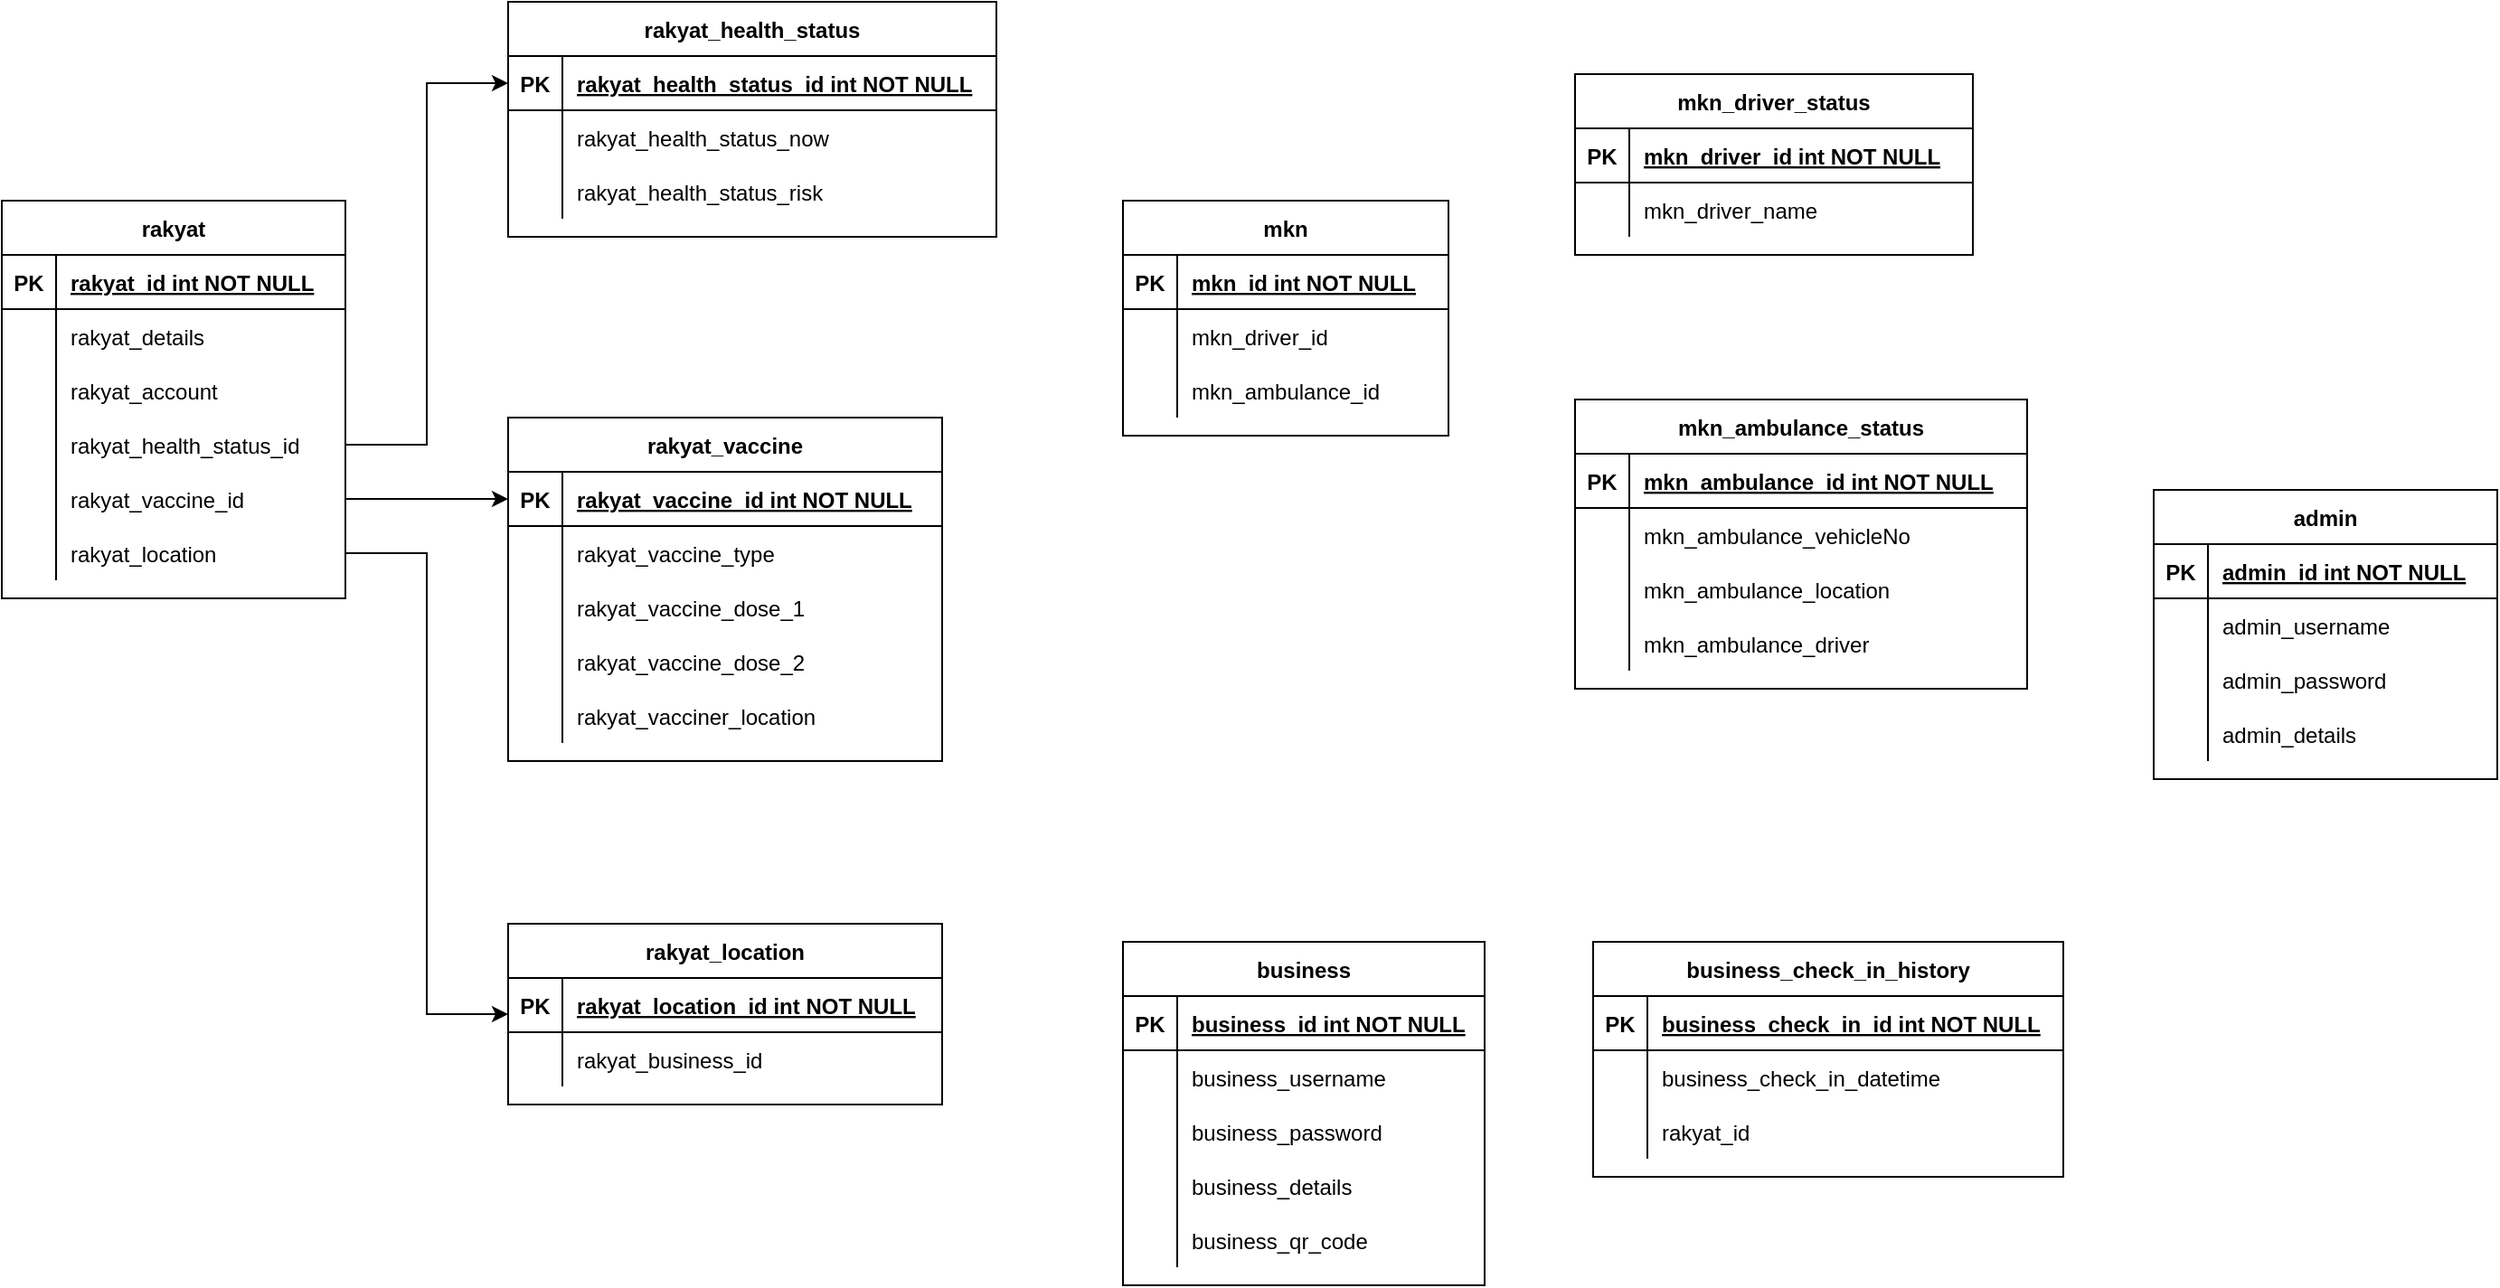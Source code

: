 <mxfile version="15.5.1" type="github">
  <diagram id="R2lEEEUBdFMjLlhIrx00" name="Page-1">
    <mxGraphModel dx="2669" dy="955" grid="1" gridSize="10" guides="1" tooltips="1" connect="1" arrows="1" fold="1" page="1" pageScale="1" pageWidth="850" pageHeight="1100" math="0" shadow="0" extFonts="Permanent Marker^https://fonts.googleapis.com/css?family=Permanent+Marker">
      <root>
        <mxCell id="0" />
        <mxCell id="1" parent="0" />
        <mxCell id="w-vlznWKHtH4z7hNFM8H-113" value="rakyat" style="shape=table;startSize=30;container=1;collapsible=1;childLayout=tableLayout;fixedRows=1;rowLines=0;fontStyle=1;align=center;resizeLast=1;" vertex="1" parent="1">
          <mxGeometry x="-840" y="400" width="190" height="220" as="geometry" />
        </mxCell>
        <mxCell id="w-vlznWKHtH4z7hNFM8H-114" value="" style="shape=partialRectangle;collapsible=0;dropTarget=0;pointerEvents=0;fillColor=none;points=[[0,0.5],[1,0.5]];portConstraint=eastwest;top=0;left=0;right=0;bottom=1;" vertex="1" parent="w-vlznWKHtH4z7hNFM8H-113">
          <mxGeometry y="30" width="190" height="30" as="geometry" />
        </mxCell>
        <mxCell id="w-vlznWKHtH4z7hNFM8H-115" value="PK" style="shape=partialRectangle;overflow=hidden;connectable=0;fillColor=none;top=0;left=0;bottom=0;right=0;fontStyle=1;" vertex="1" parent="w-vlznWKHtH4z7hNFM8H-114">
          <mxGeometry width="30" height="30" as="geometry">
            <mxRectangle width="30" height="30" as="alternateBounds" />
          </mxGeometry>
        </mxCell>
        <mxCell id="w-vlznWKHtH4z7hNFM8H-116" value="rakyat_id int NOT NULL " style="shape=partialRectangle;overflow=hidden;connectable=0;fillColor=none;top=0;left=0;bottom=0;right=0;align=left;spacingLeft=6;fontStyle=5;" vertex="1" parent="w-vlznWKHtH4z7hNFM8H-114">
          <mxGeometry x="30" width="160" height="30" as="geometry">
            <mxRectangle width="160" height="30" as="alternateBounds" />
          </mxGeometry>
        </mxCell>
        <mxCell id="w-vlznWKHtH4z7hNFM8H-117" value="" style="shape=partialRectangle;collapsible=0;dropTarget=0;pointerEvents=0;fillColor=none;points=[[0,0.5],[1,0.5]];portConstraint=eastwest;top=0;left=0;right=0;bottom=0;" vertex="1" parent="w-vlznWKHtH4z7hNFM8H-113">
          <mxGeometry y="60" width="190" height="30" as="geometry" />
        </mxCell>
        <mxCell id="w-vlznWKHtH4z7hNFM8H-118" value="" style="shape=partialRectangle;overflow=hidden;connectable=0;fillColor=none;top=0;left=0;bottom=0;right=0;" vertex="1" parent="w-vlznWKHtH4z7hNFM8H-117">
          <mxGeometry width="30" height="30" as="geometry">
            <mxRectangle width="30" height="30" as="alternateBounds" />
          </mxGeometry>
        </mxCell>
        <mxCell id="w-vlznWKHtH4z7hNFM8H-119" value="rakyat_details" style="shape=partialRectangle;overflow=hidden;connectable=0;fillColor=none;top=0;left=0;bottom=0;right=0;align=left;spacingLeft=6;" vertex="1" parent="w-vlznWKHtH4z7hNFM8H-117">
          <mxGeometry x="30" width="160" height="30" as="geometry">
            <mxRectangle width="160" height="30" as="alternateBounds" />
          </mxGeometry>
        </mxCell>
        <mxCell id="w-vlznWKHtH4z7hNFM8H-120" value="" style="shape=partialRectangle;collapsible=0;dropTarget=0;pointerEvents=0;fillColor=none;points=[[0,0.5],[1,0.5]];portConstraint=eastwest;top=0;left=0;right=0;bottom=0;" vertex="1" parent="w-vlznWKHtH4z7hNFM8H-113">
          <mxGeometry y="90" width="190" height="30" as="geometry" />
        </mxCell>
        <mxCell id="w-vlznWKHtH4z7hNFM8H-121" value="" style="shape=partialRectangle;overflow=hidden;connectable=0;fillColor=none;top=0;left=0;bottom=0;right=0;" vertex="1" parent="w-vlznWKHtH4z7hNFM8H-120">
          <mxGeometry width="30" height="30" as="geometry">
            <mxRectangle width="30" height="30" as="alternateBounds" />
          </mxGeometry>
        </mxCell>
        <mxCell id="w-vlznWKHtH4z7hNFM8H-122" value="rakyat_account" style="shape=partialRectangle;overflow=hidden;connectable=0;fillColor=none;top=0;left=0;bottom=0;right=0;align=left;spacingLeft=6;" vertex="1" parent="w-vlznWKHtH4z7hNFM8H-120">
          <mxGeometry x="30" width="160" height="30" as="geometry">
            <mxRectangle width="160" height="30" as="alternateBounds" />
          </mxGeometry>
        </mxCell>
        <mxCell id="w-vlznWKHtH4z7hNFM8H-123" value="" style="shape=partialRectangle;collapsible=0;dropTarget=0;pointerEvents=0;fillColor=none;points=[[0,0.5],[1,0.5]];portConstraint=eastwest;top=0;left=0;right=0;bottom=0;" vertex="1" parent="w-vlznWKHtH4z7hNFM8H-113">
          <mxGeometry y="120" width="190" height="30" as="geometry" />
        </mxCell>
        <mxCell id="w-vlznWKHtH4z7hNFM8H-124" value="" style="shape=partialRectangle;overflow=hidden;connectable=0;fillColor=none;top=0;left=0;bottom=0;right=0;" vertex="1" parent="w-vlznWKHtH4z7hNFM8H-123">
          <mxGeometry width="30" height="30" as="geometry">
            <mxRectangle width="30" height="30" as="alternateBounds" />
          </mxGeometry>
        </mxCell>
        <mxCell id="w-vlznWKHtH4z7hNFM8H-125" value="rakyat_health_status_id" style="shape=partialRectangle;overflow=hidden;connectable=0;fillColor=none;top=0;left=0;bottom=0;right=0;align=left;spacingLeft=6;" vertex="1" parent="w-vlznWKHtH4z7hNFM8H-123">
          <mxGeometry x="30" width="160" height="30" as="geometry">
            <mxRectangle width="160" height="30" as="alternateBounds" />
          </mxGeometry>
        </mxCell>
        <mxCell id="w-vlznWKHtH4z7hNFM8H-126" value="" style="shape=partialRectangle;collapsible=0;dropTarget=0;pointerEvents=0;fillColor=none;points=[[0,0.5],[1,0.5]];portConstraint=eastwest;top=0;left=0;right=0;bottom=0;" vertex="1" parent="w-vlznWKHtH4z7hNFM8H-113">
          <mxGeometry y="150" width="190" height="30" as="geometry" />
        </mxCell>
        <mxCell id="w-vlznWKHtH4z7hNFM8H-127" value="" style="shape=partialRectangle;overflow=hidden;connectable=0;fillColor=none;top=0;left=0;bottom=0;right=0;" vertex="1" parent="w-vlznWKHtH4z7hNFM8H-126">
          <mxGeometry width="30" height="30" as="geometry">
            <mxRectangle width="30" height="30" as="alternateBounds" />
          </mxGeometry>
        </mxCell>
        <mxCell id="w-vlznWKHtH4z7hNFM8H-128" value="rakyat_vaccine_id" style="shape=partialRectangle;overflow=hidden;connectable=0;fillColor=none;top=0;left=0;bottom=0;right=0;align=left;spacingLeft=6;" vertex="1" parent="w-vlznWKHtH4z7hNFM8H-126">
          <mxGeometry x="30" width="160" height="30" as="geometry">
            <mxRectangle width="160" height="30" as="alternateBounds" />
          </mxGeometry>
        </mxCell>
        <mxCell id="w-vlznWKHtH4z7hNFM8H-129" value="" style="shape=partialRectangle;collapsible=0;dropTarget=0;pointerEvents=0;fillColor=none;points=[[0,0.5],[1,0.5]];portConstraint=eastwest;top=0;left=0;right=0;bottom=0;" vertex="1" parent="w-vlznWKHtH4z7hNFM8H-113">
          <mxGeometry y="180" width="190" height="30" as="geometry" />
        </mxCell>
        <mxCell id="w-vlznWKHtH4z7hNFM8H-130" value="" style="shape=partialRectangle;overflow=hidden;connectable=0;fillColor=none;top=0;left=0;bottom=0;right=0;" vertex="1" parent="w-vlznWKHtH4z7hNFM8H-129">
          <mxGeometry width="30" height="30" as="geometry">
            <mxRectangle width="30" height="30" as="alternateBounds" />
          </mxGeometry>
        </mxCell>
        <mxCell id="w-vlznWKHtH4z7hNFM8H-131" value="rakyat_location" style="shape=partialRectangle;overflow=hidden;connectable=0;fillColor=none;top=0;left=0;bottom=0;right=0;align=left;spacingLeft=6;" vertex="1" parent="w-vlznWKHtH4z7hNFM8H-129">
          <mxGeometry x="30" width="160" height="30" as="geometry">
            <mxRectangle width="160" height="30" as="alternateBounds" />
          </mxGeometry>
        </mxCell>
        <mxCell id="w-vlznWKHtH4z7hNFM8H-132" value="rakyat_location" style="shape=table;startSize=30;container=1;collapsible=1;childLayout=tableLayout;fixedRows=1;rowLines=0;fontStyle=1;align=center;resizeLast=1;" vertex="1" parent="1">
          <mxGeometry x="-560" y="800" width="240" height="100" as="geometry" />
        </mxCell>
        <mxCell id="w-vlznWKHtH4z7hNFM8H-133" value="" style="shape=partialRectangle;collapsible=0;dropTarget=0;pointerEvents=0;fillColor=none;points=[[0,0.5],[1,0.5]];portConstraint=eastwest;top=0;left=0;right=0;bottom=1;" vertex="1" parent="w-vlznWKHtH4z7hNFM8H-132">
          <mxGeometry y="30" width="240" height="30" as="geometry" />
        </mxCell>
        <mxCell id="w-vlznWKHtH4z7hNFM8H-134" value="PK" style="shape=partialRectangle;overflow=hidden;connectable=0;fillColor=none;top=0;left=0;bottom=0;right=0;fontStyle=1;" vertex="1" parent="w-vlznWKHtH4z7hNFM8H-133">
          <mxGeometry width="30" height="30" as="geometry">
            <mxRectangle width="30" height="30" as="alternateBounds" />
          </mxGeometry>
        </mxCell>
        <mxCell id="w-vlznWKHtH4z7hNFM8H-135" value="rakyat_location_id int NOT NULL " style="shape=partialRectangle;overflow=hidden;connectable=0;fillColor=none;top=0;left=0;bottom=0;right=0;align=left;spacingLeft=6;fontStyle=5;" vertex="1" parent="w-vlznWKHtH4z7hNFM8H-133">
          <mxGeometry x="30" width="210" height="30" as="geometry">
            <mxRectangle width="210" height="30" as="alternateBounds" />
          </mxGeometry>
        </mxCell>
        <mxCell id="w-vlznWKHtH4z7hNFM8H-136" value="" style="shape=partialRectangle;collapsible=0;dropTarget=0;pointerEvents=0;fillColor=none;points=[[0,0.5],[1,0.5]];portConstraint=eastwest;top=0;left=0;right=0;bottom=0;" vertex="1" parent="w-vlznWKHtH4z7hNFM8H-132">
          <mxGeometry y="60" width="240" height="30" as="geometry" />
        </mxCell>
        <mxCell id="w-vlznWKHtH4z7hNFM8H-137" value="" style="shape=partialRectangle;overflow=hidden;connectable=0;fillColor=none;top=0;left=0;bottom=0;right=0;" vertex="1" parent="w-vlznWKHtH4z7hNFM8H-136">
          <mxGeometry width="30" height="30" as="geometry">
            <mxRectangle width="30" height="30" as="alternateBounds" />
          </mxGeometry>
        </mxCell>
        <mxCell id="w-vlznWKHtH4z7hNFM8H-138" value="rakyat_business_id" style="shape=partialRectangle;overflow=hidden;connectable=0;fillColor=none;top=0;left=0;bottom=0;right=0;align=left;spacingLeft=6;" vertex="1" parent="w-vlznWKHtH4z7hNFM8H-136">
          <mxGeometry x="30" width="210" height="30" as="geometry">
            <mxRectangle width="210" height="30" as="alternateBounds" />
          </mxGeometry>
        </mxCell>
        <mxCell id="w-vlznWKHtH4z7hNFM8H-139" value="rakyat_vaccine" style="shape=table;startSize=30;container=1;collapsible=1;childLayout=tableLayout;fixedRows=1;rowLines=0;fontStyle=1;align=center;resizeLast=1;" vertex="1" parent="1">
          <mxGeometry x="-560" y="520" width="240" height="190" as="geometry" />
        </mxCell>
        <mxCell id="w-vlznWKHtH4z7hNFM8H-140" value="" style="shape=partialRectangle;collapsible=0;dropTarget=0;pointerEvents=0;fillColor=none;points=[[0,0.5],[1,0.5]];portConstraint=eastwest;top=0;left=0;right=0;bottom=1;" vertex="1" parent="w-vlznWKHtH4z7hNFM8H-139">
          <mxGeometry y="30" width="240" height="30" as="geometry" />
        </mxCell>
        <mxCell id="w-vlznWKHtH4z7hNFM8H-141" value="PK" style="shape=partialRectangle;overflow=hidden;connectable=0;fillColor=none;top=0;left=0;bottom=0;right=0;fontStyle=1;" vertex="1" parent="w-vlznWKHtH4z7hNFM8H-140">
          <mxGeometry width="30" height="30" as="geometry">
            <mxRectangle width="30" height="30" as="alternateBounds" />
          </mxGeometry>
        </mxCell>
        <mxCell id="w-vlznWKHtH4z7hNFM8H-142" value="rakyat_vaccine_id int NOT NULL " style="shape=partialRectangle;overflow=hidden;connectable=0;fillColor=none;top=0;left=0;bottom=0;right=0;align=left;spacingLeft=6;fontStyle=5;" vertex="1" parent="w-vlznWKHtH4z7hNFM8H-140">
          <mxGeometry x="30" width="210" height="30" as="geometry">
            <mxRectangle width="210" height="30" as="alternateBounds" />
          </mxGeometry>
        </mxCell>
        <mxCell id="w-vlznWKHtH4z7hNFM8H-143" value="" style="shape=partialRectangle;collapsible=0;dropTarget=0;pointerEvents=0;fillColor=none;points=[[0,0.5],[1,0.5]];portConstraint=eastwest;top=0;left=0;right=0;bottom=0;" vertex="1" parent="w-vlznWKHtH4z7hNFM8H-139">
          <mxGeometry y="60" width="240" height="30" as="geometry" />
        </mxCell>
        <mxCell id="w-vlznWKHtH4z7hNFM8H-144" value="" style="shape=partialRectangle;overflow=hidden;connectable=0;fillColor=none;top=0;left=0;bottom=0;right=0;" vertex="1" parent="w-vlznWKHtH4z7hNFM8H-143">
          <mxGeometry width="30" height="30" as="geometry">
            <mxRectangle width="30" height="30" as="alternateBounds" />
          </mxGeometry>
        </mxCell>
        <mxCell id="w-vlznWKHtH4z7hNFM8H-145" value="rakyat_vaccine_type" style="shape=partialRectangle;overflow=hidden;connectable=0;fillColor=none;top=0;left=0;bottom=0;right=0;align=left;spacingLeft=6;" vertex="1" parent="w-vlznWKHtH4z7hNFM8H-143">
          <mxGeometry x="30" width="210" height="30" as="geometry">
            <mxRectangle width="210" height="30" as="alternateBounds" />
          </mxGeometry>
        </mxCell>
        <mxCell id="w-vlznWKHtH4z7hNFM8H-146" value="" style="shape=partialRectangle;collapsible=0;dropTarget=0;pointerEvents=0;fillColor=none;points=[[0,0.5],[1,0.5]];portConstraint=eastwest;top=0;left=0;right=0;bottom=0;" vertex="1" parent="w-vlznWKHtH4z7hNFM8H-139">
          <mxGeometry y="90" width="240" height="30" as="geometry" />
        </mxCell>
        <mxCell id="w-vlznWKHtH4z7hNFM8H-147" value="" style="shape=partialRectangle;overflow=hidden;connectable=0;fillColor=none;top=0;left=0;bottom=0;right=0;" vertex="1" parent="w-vlznWKHtH4z7hNFM8H-146">
          <mxGeometry width="30" height="30" as="geometry">
            <mxRectangle width="30" height="30" as="alternateBounds" />
          </mxGeometry>
        </mxCell>
        <mxCell id="w-vlznWKHtH4z7hNFM8H-148" value="rakyat_vaccine_dose_1" style="shape=partialRectangle;overflow=hidden;connectable=0;fillColor=none;top=0;left=0;bottom=0;right=0;align=left;spacingLeft=6;" vertex="1" parent="w-vlznWKHtH4z7hNFM8H-146">
          <mxGeometry x="30" width="210" height="30" as="geometry">
            <mxRectangle width="210" height="30" as="alternateBounds" />
          </mxGeometry>
        </mxCell>
        <mxCell id="w-vlznWKHtH4z7hNFM8H-149" value="" style="shape=partialRectangle;collapsible=0;dropTarget=0;pointerEvents=0;fillColor=none;points=[[0,0.5],[1,0.5]];portConstraint=eastwest;top=0;left=0;right=0;bottom=0;" vertex="1" parent="w-vlznWKHtH4z7hNFM8H-139">
          <mxGeometry y="120" width="240" height="30" as="geometry" />
        </mxCell>
        <mxCell id="w-vlznWKHtH4z7hNFM8H-150" value="" style="shape=partialRectangle;overflow=hidden;connectable=0;fillColor=none;top=0;left=0;bottom=0;right=0;" vertex="1" parent="w-vlznWKHtH4z7hNFM8H-149">
          <mxGeometry width="30" height="30" as="geometry">
            <mxRectangle width="30" height="30" as="alternateBounds" />
          </mxGeometry>
        </mxCell>
        <mxCell id="w-vlznWKHtH4z7hNFM8H-151" value="rakyat_vaccine_dose_2" style="shape=partialRectangle;overflow=hidden;connectable=0;fillColor=none;top=0;left=0;bottom=0;right=0;align=left;spacingLeft=6;" vertex="1" parent="w-vlznWKHtH4z7hNFM8H-149">
          <mxGeometry x="30" width="210" height="30" as="geometry">
            <mxRectangle width="210" height="30" as="alternateBounds" />
          </mxGeometry>
        </mxCell>
        <mxCell id="w-vlznWKHtH4z7hNFM8H-152" value="" style="shape=partialRectangle;collapsible=0;dropTarget=0;pointerEvents=0;fillColor=none;points=[[0,0.5],[1,0.5]];portConstraint=eastwest;top=0;left=0;right=0;bottom=0;" vertex="1" parent="w-vlznWKHtH4z7hNFM8H-139">
          <mxGeometry y="150" width="240" height="30" as="geometry" />
        </mxCell>
        <mxCell id="w-vlznWKHtH4z7hNFM8H-153" value="" style="shape=partialRectangle;overflow=hidden;connectable=0;fillColor=none;top=0;left=0;bottom=0;right=0;" vertex="1" parent="w-vlznWKHtH4z7hNFM8H-152">
          <mxGeometry width="30" height="30" as="geometry">
            <mxRectangle width="30" height="30" as="alternateBounds" />
          </mxGeometry>
        </mxCell>
        <mxCell id="w-vlznWKHtH4z7hNFM8H-154" value="rakyat_vacciner_location" style="shape=partialRectangle;overflow=hidden;connectable=0;fillColor=none;top=0;left=0;bottom=0;right=0;align=left;spacingLeft=6;" vertex="1" parent="w-vlznWKHtH4z7hNFM8H-152">
          <mxGeometry x="30" width="210" height="30" as="geometry">
            <mxRectangle width="210" height="30" as="alternateBounds" />
          </mxGeometry>
        </mxCell>
        <mxCell id="w-vlznWKHtH4z7hNFM8H-155" value="mkn" style="shape=table;startSize=30;container=1;collapsible=1;childLayout=tableLayout;fixedRows=1;rowLines=0;fontStyle=1;align=center;resizeLast=1;" vertex="1" parent="1">
          <mxGeometry x="-220" y="400" width="180" height="130" as="geometry" />
        </mxCell>
        <mxCell id="w-vlznWKHtH4z7hNFM8H-156" value="" style="shape=partialRectangle;collapsible=0;dropTarget=0;pointerEvents=0;fillColor=none;points=[[0,0.5],[1,0.5]];portConstraint=eastwest;top=0;left=0;right=0;bottom=1;" vertex="1" parent="w-vlznWKHtH4z7hNFM8H-155">
          <mxGeometry y="30" width="180" height="30" as="geometry" />
        </mxCell>
        <mxCell id="w-vlznWKHtH4z7hNFM8H-157" value="PK" style="shape=partialRectangle;overflow=hidden;connectable=0;fillColor=none;top=0;left=0;bottom=0;right=0;fontStyle=1;" vertex="1" parent="w-vlznWKHtH4z7hNFM8H-156">
          <mxGeometry width="30" height="30" as="geometry">
            <mxRectangle width="30" height="30" as="alternateBounds" />
          </mxGeometry>
        </mxCell>
        <mxCell id="w-vlznWKHtH4z7hNFM8H-158" value="mkn_id int NOT NULL " style="shape=partialRectangle;overflow=hidden;connectable=0;fillColor=none;top=0;left=0;bottom=0;right=0;align=left;spacingLeft=6;fontStyle=5;" vertex="1" parent="w-vlznWKHtH4z7hNFM8H-156">
          <mxGeometry x="30" width="150" height="30" as="geometry">
            <mxRectangle width="150" height="30" as="alternateBounds" />
          </mxGeometry>
        </mxCell>
        <mxCell id="w-vlznWKHtH4z7hNFM8H-159" value="" style="shape=partialRectangle;collapsible=0;dropTarget=0;pointerEvents=0;fillColor=none;points=[[0,0.5],[1,0.5]];portConstraint=eastwest;top=0;left=0;right=0;bottom=0;" vertex="1" parent="w-vlznWKHtH4z7hNFM8H-155">
          <mxGeometry y="60" width="180" height="30" as="geometry" />
        </mxCell>
        <mxCell id="w-vlznWKHtH4z7hNFM8H-160" value="" style="shape=partialRectangle;overflow=hidden;connectable=0;fillColor=none;top=0;left=0;bottom=0;right=0;" vertex="1" parent="w-vlznWKHtH4z7hNFM8H-159">
          <mxGeometry width="30" height="30" as="geometry">
            <mxRectangle width="30" height="30" as="alternateBounds" />
          </mxGeometry>
        </mxCell>
        <mxCell id="w-vlznWKHtH4z7hNFM8H-161" value="mkn_driver_id" style="shape=partialRectangle;overflow=hidden;connectable=0;fillColor=none;top=0;left=0;bottom=0;right=0;align=left;spacingLeft=6;" vertex="1" parent="w-vlznWKHtH4z7hNFM8H-159">
          <mxGeometry x="30" width="150" height="30" as="geometry">
            <mxRectangle width="150" height="30" as="alternateBounds" />
          </mxGeometry>
        </mxCell>
        <mxCell id="w-vlznWKHtH4z7hNFM8H-162" value="" style="shape=partialRectangle;collapsible=0;dropTarget=0;pointerEvents=0;fillColor=none;points=[[0,0.5],[1,0.5]];portConstraint=eastwest;top=0;left=0;right=0;bottom=0;" vertex="1" parent="w-vlznWKHtH4z7hNFM8H-155">
          <mxGeometry y="90" width="180" height="30" as="geometry" />
        </mxCell>
        <mxCell id="w-vlznWKHtH4z7hNFM8H-163" value="" style="shape=partialRectangle;overflow=hidden;connectable=0;fillColor=none;top=0;left=0;bottom=0;right=0;" vertex="1" parent="w-vlznWKHtH4z7hNFM8H-162">
          <mxGeometry width="30" height="30" as="geometry">
            <mxRectangle width="30" height="30" as="alternateBounds" />
          </mxGeometry>
        </mxCell>
        <mxCell id="w-vlznWKHtH4z7hNFM8H-164" value="mkn_ambulance_id" style="shape=partialRectangle;overflow=hidden;connectable=0;fillColor=none;top=0;left=0;bottom=0;right=0;align=left;spacingLeft=6;" vertex="1" parent="w-vlznWKHtH4z7hNFM8H-162">
          <mxGeometry x="30" width="150" height="30" as="geometry">
            <mxRectangle width="150" height="30" as="alternateBounds" />
          </mxGeometry>
        </mxCell>
        <mxCell id="w-vlznWKHtH4z7hNFM8H-165" value="mkn_driver_status" style="shape=table;startSize=30;container=1;collapsible=1;childLayout=tableLayout;fixedRows=1;rowLines=0;fontStyle=1;align=center;resizeLast=1;" vertex="1" parent="1">
          <mxGeometry x="30" y="330" width="220" height="100" as="geometry" />
        </mxCell>
        <mxCell id="w-vlznWKHtH4z7hNFM8H-166" value="" style="shape=partialRectangle;collapsible=0;dropTarget=0;pointerEvents=0;fillColor=none;points=[[0,0.5],[1,0.5]];portConstraint=eastwest;top=0;left=0;right=0;bottom=1;" vertex="1" parent="w-vlznWKHtH4z7hNFM8H-165">
          <mxGeometry y="30" width="220" height="30" as="geometry" />
        </mxCell>
        <mxCell id="w-vlznWKHtH4z7hNFM8H-167" value="PK" style="shape=partialRectangle;overflow=hidden;connectable=0;fillColor=none;top=0;left=0;bottom=0;right=0;fontStyle=1;" vertex="1" parent="w-vlznWKHtH4z7hNFM8H-166">
          <mxGeometry width="30" height="30" as="geometry">
            <mxRectangle width="30" height="30" as="alternateBounds" />
          </mxGeometry>
        </mxCell>
        <mxCell id="w-vlznWKHtH4z7hNFM8H-168" value="mkn_driver_id int NOT NULL " style="shape=partialRectangle;overflow=hidden;connectable=0;fillColor=none;top=0;left=0;bottom=0;right=0;align=left;spacingLeft=6;fontStyle=5;" vertex="1" parent="w-vlznWKHtH4z7hNFM8H-166">
          <mxGeometry x="30" width="190" height="30" as="geometry">
            <mxRectangle width="190" height="30" as="alternateBounds" />
          </mxGeometry>
        </mxCell>
        <mxCell id="w-vlznWKHtH4z7hNFM8H-169" value="" style="shape=partialRectangle;collapsible=0;dropTarget=0;pointerEvents=0;fillColor=none;points=[[0,0.5],[1,0.5]];portConstraint=eastwest;top=0;left=0;right=0;bottom=0;" vertex="1" parent="w-vlznWKHtH4z7hNFM8H-165">
          <mxGeometry y="60" width="220" height="30" as="geometry" />
        </mxCell>
        <mxCell id="w-vlznWKHtH4z7hNFM8H-170" value="" style="shape=partialRectangle;overflow=hidden;connectable=0;fillColor=none;top=0;left=0;bottom=0;right=0;" vertex="1" parent="w-vlznWKHtH4z7hNFM8H-169">
          <mxGeometry width="30" height="30" as="geometry">
            <mxRectangle width="30" height="30" as="alternateBounds" />
          </mxGeometry>
        </mxCell>
        <mxCell id="w-vlznWKHtH4z7hNFM8H-171" value="mkn_driver_name" style="shape=partialRectangle;overflow=hidden;connectable=0;fillColor=none;top=0;left=0;bottom=0;right=0;align=left;spacingLeft=6;" vertex="1" parent="w-vlznWKHtH4z7hNFM8H-169">
          <mxGeometry x="30" width="190" height="30" as="geometry">
            <mxRectangle width="190" height="30" as="alternateBounds" />
          </mxGeometry>
        </mxCell>
        <mxCell id="w-vlznWKHtH4z7hNFM8H-172" value="mkn_ambulance_status" style="shape=table;startSize=30;container=1;collapsible=1;childLayout=tableLayout;fixedRows=1;rowLines=0;fontStyle=1;align=center;resizeLast=1;" vertex="1" parent="1">
          <mxGeometry x="30" y="510" width="250" height="160" as="geometry" />
        </mxCell>
        <mxCell id="w-vlznWKHtH4z7hNFM8H-173" value="" style="shape=partialRectangle;collapsible=0;dropTarget=0;pointerEvents=0;fillColor=none;points=[[0,0.5],[1,0.5]];portConstraint=eastwest;top=0;left=0;right=0;bottom=1;" vertex="1" parent="w-vlznWKHtH4z7hNFM8H-172">
          <mxGeometry y="30" width="250" height="30" as="geometry" />
        </mxCell>
        <mxCell id="w-vlznWKHtH4z7hNFM8H-174" value="PK" style="shape=partialRectangle;overflow=hidden;connectable=0;fillColor=none;top=0;left=0;bottom=0;right=0;fontStyle=1;" vertex="1" parent="w-vlznWKHtH4z7hNFM8H-173">
          <mxGeometry width="30" height="30" as="geometry">
            <mxRectangle width="30" height="30" as="alternateBounds" />
          </mxGeometry>
        </mxCell>
        <mxCell id="w-vlznWKHtH4z7hNFM8H-175" value="mkn_ambulance_id int NOT NULL " style="shape=partialRectangle;overflow=hidden;connectable=0;fillColor=none;top=0;left=0;bottom=0;right=0;align=left;spacingLeft=6;fontStyle=5;" vertex="1" parent="w-vlznWKHtH4z7hNFM8H-173">
          <mxGeometry x="30" width="220" height="30" as="geometry">
            <mxRectangle width="220" height="30" as="alternateBounds" />
          </mxGeometry>
        </mxCell>
        <mxCell id="w-vlznWKHtH4z7hNFM8H-176" value="" style="shape=partialRectangle;collapsible=0;dropTarget=0;pointerEvents=0;fillColor=none;points=[[0,0.5],[1,0.5]];portConstraint=eastwest;top=0;left=0;right=0;bottom=0;" vertex="1" parent="w-vlznWKHtH4z7hNFM8H-172">
          <mxGeometry y="60" width="250" height="30" as="geometry" />
        </mxCell>
        <mxCell id="w-vlznWKHtH4z7hNFM8H-177" value="" style="shape=partialRectangle;overflow=hidden;connectable=0;fillColor=none;top=0;left=0;bottom=0;right=0;" vertex="1" parent="w-vlznWKHtH4z7hNFM8H-176">
          <mxGeometry width="30" height="30" as="geometry">
            <mxRectangle width="30" height="30" as="alternateBounds" />
          </mxGeometry>
        </mxCell>
        <mxCell id="w-vlznWKHtH4z7hNFM8H-178" value="mkn_ambulance_vehicleNo" style="shape=partialRectangle;overflow=hidden;connectable=0;fillColor=none;top=0;left=0;bottom=0;right=0;align=left;spacingLeft=6;" vertex="1" parent="w-vlznWKHtH4z7hNFM8H-176">
          <mxGeometry x="30" width="220" height="30" as="geometry">
            <mxRectangle width="220" height="30" as="alternateBounds" />
          </mxGeometry>
        </mxCell>
        <mxCell id="w-vlznWKHtH4z7hNFM8H-179" value="" style="shape=partialRectangle;collapsible=0;dropTarget=0;pointerEvents=0;fillColor=none;points=[[0,0.5],[1,0.5]];portConstraint=eastwest;top=0;left=0;right=0;bottom=0;" vertex="1" parent="w-vlznWKHtH4z7hNFM8H-172">
          <mxGeometry y="90" width="250" height="30" as="geometry" />
        </mxCell>
        <mxCell id="w-vlznWKHtH4z7hNFM8H-180" value="" style="shape=partialRectangle;overflow=hidden;connectable=0;fillColor=none;top=0;left=0;bottom=0;right=0;" vertex="1" parent="w-vlznWKHtH4z7hNFM8H-179">
          <mxGeometry width="30" height="30" as="geometry">
            <mxRectangle width="30" height="30" as="alternateBounds" />
          </mxGeometry>
        </mxCell>
        <mxCell id="w-vlznWKHtH4z7hNFM8H-181" value="mkn_ambulance_location" style="shape=partialRectangle;overflow=hidden;connectable=0;fillColor=none;top=0;left=0;bottom=0;right=0;align=left;spacingLeft=6;" vertex="1" parent="w-vlznWKHtH4z7hNFM8H-179">
          <mxGeometry x="30" width="220" height="30" as="geometry">
            <mxRectangle width="220" height="30" as="alternateBounds" />
          </mxGeometry>
        </mxCell>
        <mxCell id="w-vlznWKHtH4z7hNFM8H-182" value="" style="shape=partialRectangle;collapsible=0;dropTarget=0;pointerEvents=0;fillColor=none;points=[[0,0.5],[1,0.5]];portConstraint=eastwest;top=0;left=0;right=0;bottom=0;" vertex="1" parent="w-vlznWKHtH4z7hNFM8H-172">
          <mxGeometry y="120" width="250" height="30" as="geometry" />
        </mxCell>
        <mxCell id="w-vlznWKHtH4z7hNFM8H-183" value="" style="shape=partialRectangle;overflow=hidden;connectable=0;fillColor=none;top=0;left=0;bottom=0;right=0;" vertex="1" parent="w-vlznWKHtH4z7hNFM8H-182">
          <mxGeometry width="30" height="30" as="geometry">
            <mxRectangle width="30" height="30" as="alternateBounds" />
          </mxGeometry>
        </mxCell>
        <mxCell id="w-vlznWKHtH4z7hNFM8H-184" value="mkn_ambulance_driver" style="shape=partialRectangle;overflow=hidden;connectable=0;fillColor=none;top=0;left=0;bottom=0;right=0;align=left;spacingLeft=6;" vertex="1" parent="w-vlznWKHtH4z7hNFM8H-182">
          <mxGeometry x="30" width="220" height="30" as="geometry">
            <mxRectangle width="220" height="30" as="alternateBounds" />
          </mxGeometry>
        </mxCell>
        <mxCell id="w-vlznWKHtH4z7hNFM8H-185" value="business" style="shape=table;startSize=30;container=1;collapsible=1;childLayout=tableLayout;fixedRows=1;rowLines=0;fontStyle=1;align=center;resizeLast=1;" vertex="1" parent="1">
          <mxGeometry x="-220" y="810" width="200" height="190" as="geometry" />
        </mxCell>
        <mxCell id="w-vlznWKHtH4z7hNFM8H-186" value="" style="shape=partialRectangle;collapsible=0;dropTarget=0;pointerEvents=0;fillColor=none;points=[[0,0.5],[1,0.5]];portConstraint=eastwest;top=0;left=0;right=0;bottom=1;" vertex="1" parent="w-vlznWKHtH4z7hNFM8H-185">
          <mxGeometry y="30" width="200" height="30" as="geometry" />
        </mxCell>
        <mxCell id="w-vlznWKHtH4z7hNFM8H-187" value="PK" style="shape=partialRectangle;overflow=hidden;connectable=0;fillColor=none;top=0;left=0;bottom=0;right=0;fontStyle=1;" vertex="1" parent="w-vlznWKHtH4z7hNFM8H-186">
          <mxGeometry width="30" height="30" as="geometry">
            <mxRectangle width="30" height="30" as="alternateBounds" />
          </mxGeometry>
        </mxCell>
        <mxCell id="w-vlznWKHtH4z7hNFM8H-188" value="business_id int NOT NULL " style="shape=partialRectangle;overflow=hidden;connectable=0;fillColor=none;top=0;left=0;bottom=0;right=0;align=left;spacingLeft=6;fontStyle=5;" vertex="1" parent="w-vlznWKHtH4z7hNFM8H-186">
          <mxGeometry x="30" width="170" height="30" as="geometry">
            <mxRectangle width="170" height="30" as="alternateBounds" />
          </mxGeometry>
        </mxCell>
        <mxCell id="w-vlznWKHtH4z7hNFM8H-189" value="" style="shape=partialRectangle;collapsible=0;dropTarget=0;pointerEvents=0;fillColor=none;points=[[0,0.5],[1,0.5]];portConstraint=eastwest;top=0;left=0;right=0;bottom=0;" vertex="1" parent="w-vlznWKHtH4z7hNFM8H-185">
          <mxGeometry y="60" width="200" height="30" as="geometry" />
        </mxCell>
        <mxCell id="w-vlznWKHtH4z7hNFM8H-190" value="" style="shape=partialRectangle;overflow=hidden;connectable=0;fillColor=none;top=0;left=0;bottom=0;right=0;" vertex="1" parent="w-vlznWKHtH4z7hNFM8H-189">
          <mxGeometry width="30" height="30" as="geometry">
            <mxRectangle width="30" height="30" as="alternateBounds" />
          </mxGeometry>
        </mxCell>
        <mxCell id="w-vlznWKHtH4z7hNFM8H-191" value="business_username" style="shape=partialRectangle;overflow=hidden;connectable=0;fillColor=none;top=0;left=0;bottom=0;right=0;align=left;spacingLeft=6;" vertex="1" parent="w-vlznWKHtH4z7hNFM8H-189">
          <mxGeometry x="30" width="170" height="30" as="geometry">
            <mxRectangle width="170" height="30" as="alternateBounds" />
          </mxGeometry>
        </mxCell>
        <mxCell id="w-vlznWKHtH4z7hNFM8H-192" value="" style="shape=partialRectangle;collapsible=0;dropTarget=0;pointerEvents=0;fillColor=none;points=[[0,0.5],[1,0.5]];portConstraint=eastwest;top=0;left=0;right=0;bottom=0;" vertex="1" parent="w-vlznWKHtH4z7hNFM8H-185">
          <mxGeometry y="90" width="200" height="30" as="geometry" />
        </mxCell>
        <mxCell id="w-vlznWKHtH4z7hNFM8H-193" value="" style="shape=partialRectangle;overflow=hidden;connectable=0;fillColor=none;top=0;left=0;bottom=0;right=0;" vertex="1" parent="w-vlznWKHtH4z7hNFM8H-192">
          <mxGeometry width="30" height="30" as="geometry">
            <mxRectangle width="30" height="30" as="alternateBounds" />
          </mxGeometry>
        </mxCell>
        <mxCell id="w-vlznWKHtH4z7hNFM8H-194" value="business_password" style="shape=partialRectangle;overflow=hidden;connectable=0;fillColor=none;top=0;left=0;bottom=0;right=0;align=left;spacingLeft=6;" vertex="1" parent="w-vlznWKHtH4z7hNFM8H-192">
          <mxGeometry x="30" width="170" height="30" as="geometry">
            <mxRectangle width="170" height="30" as="alternateBounds" />
          </mxGeometry>
        </mxCell>
        <mxCell id="w-vlznWKHtH4z7hNFM8H-195" value="" style="shape=partialRectangle;collapsible=0;dropTarget=0;pointerEvents=0;fillColor=none;points=[[0,0.5],[1,0.5]];portConstraint=eastwest;top=0;left=0;right=0;bottom=0;" vertex="1" parent="w-vlznWKHtH4z7hNFM8H-185">
          <mxGeometry y="120" width="200" height="30" as="geometry" />
        </mxCell>
        <mxCell id="w-vlznWKHtH4z7hNFM8H-196" value="" style="shape=partialRectangle;overflow=hidden;connectable=0;fillColor=none;top=0;left=0;bottom=0;right=0;" vertex="1" parent="w-vlznWKHtH4z7hNFM8H-195">
          <mxGeometry width="30" height="30" as="geometry">
            <mxRectangle width="30" height="30" as="alternateBounds" />
          </mxGeometry>
        </mxCell>
        <mxCell id="w-vlznWKHtH4z7hNFM8H-197" value="business_details" style="shape=partialRectangle;overflow=hidden;connectable=0;fillColor=none;top=0;left=0;bottom=0;right=0;align=left;spacingLeft=6;" vertex="1" parent="w-vlznWKHtH4z7hNFM8H-195">
          <mxGeometry x="30" width="170" height="30" as="geometry">
            <mxRectangle width="170" height="30" as="alternateBounds" />
          </mxGeometry>
        </mxCell>
        <mxCell id="w-vlznWKHtH4z7hNFM8H-198" value="" style="shape=partialRectangle;collapsible=0;dropTarget=0;pointerEvents=0;fillColor=none;points=[[0,0.5],[1,0.5]];portConstraint=eastwest;top=0;left=0;right=0;bottom=0;" vertex="1" parent="w-vlznWKHtH4z7hNFM8H-185">
          <mxGeometry y="150" width="200" height="30" as="geometry" />
        </mxCell>
        <mxCell id="w-vlznWKHtH4z7hNFM8H-199" value="" style="shape=partialRectangle;overflow=hidden;connectable=0;fillColor=none;top=0;left=0;bottom=0;right=0;" vertex="1" parent="w-vlznWKHtH4z7hNFM8H-198">
          <mxGeometry width="30" height="30" as="geometry">
            <mxRectangle width="30" height="30" as="alternateBounds" />
          </mxGeometry>
        </mxCell>
        <mxCell id="w-vlznWKHtH4z7hNFM8H-200" value="business_qr_code" style="shape=partialRectangle;overflow=hidden;connectable=0;fillColor=none;top=0;left=0;bottom=0;right=0;align=left;spacingLeft=6;" vertex="1" parent="w-vlznWKHtH4z7hNFM8H-198">
          <mxGeometry x="30" width="170" height="30" as="geometry">
            <mxRectangle width="170" height="30" as="alternateBounds" />
          </mxGeometry>
        </mxCell>
        <mxCell id="w-vlznWKHtH4z7hNFM8H-201" value="business_check_in_history" style="shape=table;startSize=30;container=1;collapsible=1;childLayout=tableLayout;fixedRows=1;rowLines=0;fontStyle=1;align=center;resizeLast=1;" vertex="1" parent="1">
          <mxGeometry x="40" y="810" width="260" height="130" as="geometry" />
        </mxCell>
        <mxCell id="w-vlznWKHtH4z7hNFM8H-202" value="" style="shape=partialRectangle;collapsible=0;dropTarget=0;pointerEvents=0;fillColor=none;points=[[0,0.5],[1,0.5]];portConstraint=eastwest;top=0;left=0;right=0;bottom=1;" vertex="1" parent="w-vlznWKHtH4z7hNFM8H-201">
          <mxGeometry y="30" width="260" height="30" as="geometry" />
        </mxCell>
        <mxCell id="w-vlznWKHtH4z7hNFM8H-203" value="PK" style="shape=partialRectangle;overflow=hidden;connectable=0;fillColor=none;top=0;left=0;bottom=0;right=0;fontStyle=1;" vertex="1" parent="w-vlznWKHtH4z7hNFM8H-202">
          <mxGeometry width="30" height="30" as="geometry">
            <mxRectangle width="30" height="30" as="alternateBounds" />
          </mxGeometry>
        </mxCell>
        <mxCell id="w-vlznWKHtH4z7hNFM8H-204" value="business_check_in_id int NOT NULL " style="shape=partialRectangle;overflow=hidden;connectable=0;fillColor=none;top=0;left=0;bottom=0;right=0;align=left;spacingLeft=6;fontStyle=5;" vertex="1" parent="w-vlznWKHtH4z7hNFM8H-202">
          <mxGeometry x="30" width="230" height="30" as="geometry">
            <mxRectangle width="230" height="30" as="alternateBounds" />
          </mxGeometry>
        </mxCell>
        <mxCell id="w-vlznWKHtH4z7hNFM8H-205" value="" style="shape=partialRectangle;collapsible=0;dropTarget=0;pointerEvents=0;fillColor=none;points=[[0,0.5],[1,0.5]];portConstraint=eastwest;top=0;left=0;right=0;bottom=0;" vertex="1" parent="w-vlznWKHtH4z7hNFM8H-201">
          <mxGeometry y="60" width="260" height="30" as="geometry" />
        </mxCell>
        <mxCell id="w-vlznWKHtH4z7hNFM8H-206" value="" style="shape=partialRectangle;overflow=hidden;connectable=0;fillColor=none;top=0;left=0;bottom=0;right=0;" vertex="1" parent="w-vlznWKHtH4z7hNFM8H-205">
          <mxGeometry width="30" height="30" as="geometry">
            <mxRectangle width="30" height="30" as="alternateBounds" />
          </mxGeometry>
        </mxCell>
        <mxCell id="w-vlznWKHtH4z7hNFM8H-207" value="business_check_in_datetime" style="shape=partialRectangle;overflow=hidden;connectable=0;fillColor=none;top=0;left=0;bottom=0;right=0;align=left;spacingLeft=6;" vertex="1" parent="w-vlznWKHtH4z7hNFM8H-205">
          <mxGeometry x="30" width="230" height="30" as="geometry">
            <mxRectangle width="230" height="30" as="alternateBounds" />
          </mxGeometry>
        </mxCell>
        <mxCell id="w-vlznWKHtH4z7hNFM8H-208" value="" style="shape=partialRectangle;collapsible=0;dropTarget=0;pointerEvents=0;fillColor=none;points=[[0,0.5],[1,0.5]];portConstraint=eastwest;top=0;left=0;right=0;bottom=0;" vertex="1" parent="w-vlznWKHtH4z7hNFM8H-201">
          <mxGeometry y="90" width="260" height="30" as="geometry" />
        </mxCell>
        <mxCell id="w-vlznWKHtH4z7hNFM8H-209" value="" style="shape=partialRectangle;overflow=hidden;connectable=0;fillColor=none;top=0;left=0;bottom=0;right=0;" vertex="1" parent="w-vlznWKHtH4z7hNFM8H-208">
          <mxGeometry width="30" height="30" as="geometry">
            <mxRectangle width="30" height="30" as="alternateBounds" />
          </mxGeometry>
        </mxCell>
        <mxCell id="w-vlznWKHtH4z7hNFM8H-210" value="rakyat_id" style="shape=partialRectangle;overflow=hidden;connectable=0;fillColor=none;top=0;left=0;bottom=0;right=0;align=left;spacingLeft=6;" vertex="1" parent="w-vlznWKHtH4z7hNFM8H-208">
          <mxGeometry x="30" width="230" height="30" as="geometry">
            <mxRectangle width="230" height="30" as="alternateBounds" />
          </mxGeometry>
        </mxCell>
        <mxCell id="w-vlznWKHtH4z7hNFM8H-211" value="admin" style="shape=table;startSize=30;container=1;collapsible=1;childLayout=tableLayout;fixedRows=1;rowLines=0;fontStyle=1;align=center;resizeLast=1;" vertex="1" parent="1">
          <mxGeometry x="350" y="560" width="190" height="160" as="geometry" />
        </mxCell>
        <mxCell id="w-vlznWKHtH4z7hNFM8H-212" value="" style="shape=partialRectangle;collapsible=0;dropTarget=0;pointerEvents=0;fillColor=none;points=[[0,0.5],[1,0.5]];portConstraint=eastwest;top=0;left=0;right=0;bottom=1;" vertex="1" parent="w-vlznWKHtH4z7hNFM8H-211">
          <mxGeometry y="30" width="190" height="30" as="geometry" />
        </mxCell>
        <mxCell id="w-vlznWKHtH4z7hNFM8H-213" value="PK" style="shape=partialRectangle;overflow=hidden;connectable=0;fillColor=none;top=0;left=0;bottom=0;right=0;fontStyle=1;" vertex="1" parent="w-vlznWKHtH4z7hNFM8H-212">
          <mxGeometry width="30" height="30" as="geometry">
            <mxRectangle width="30" height="30" as="alternateBounds" />
          </mxGeometry>
        </mxCell>
        <mxCell id="w-vlznWKHtH4z7hNFM8H-214" value="admin_id int NOT NULL " style="shape=partialRectangle;overflow=hidden;connectable=0;fillColor=none;top=0;left=0;bottom=0;right=0;align=left;spacingLeft=6;fontStyle=5;" vertex="1" parent="w-vlznWKHtH4z7hNFM8H-212">
          <mxGeometry x="30" width="160" height="30" as="geometry">
            <mxRectangle width="160" height="30" as="alternateBounds" />
          </mxGeometry>
        </mxCell>
        <mxCell id="w-vlznWKHtH4z7hNFM8H-215" value="" style="shape=partialRectangle;collapsible=0;dropTarget=0;pointerEvents=0;fillColor=none;points=[[0,0.5],[1,0.5]];portConstraint=eastwest;top=0;left=0;right=0;bottom=0;" vertex="1" parent="w-vlznWKHtH4z7hNFM8H-211">
          <mxGeometry y="60" width="190" height="30" as="geometry" />
        </mxCell>
        <mxCell id="w-vlznWKHtH4z7hNFM8H-216" value="" style="shape=partialRectangle;overflow=hidden;connectable=0;fillColor=none;top=0;left=0;bottom=0;right=0;" vertex="1" parent="w-vlznWKHtH4z7hNFM8H-215">
          <mxGeometry width="30" height="30" as="geometry">
            <mxRectangle width="30" height="30" as="alternateBounds" />
          </mxGeometry>
        </mxCell>
        <mxCell id="w-vlznWKHtH4z7hNFM8H-217" value="admin_username" style="shape=partialRectangle;overflow=hidden;connectable=0;fillColor=none;top=0;left=0;bottom=0;right=0;align=left;spacingLeft=6;" vertex="1" parent="w-vlznWKHtH4z7hNFM8H-215">
          <mxGeometry x="30" width="160" height="30" as="geometry">
            <mxRectangle width="160" height="30" as="alternateBounds" />
          </mxGeometry>
        </mxCell>
        <mxCell id="w-vlznWKHtH4z7hNFM8H-218" value="" style="shape=partialRectangle;collapsible=0;dropTarget=0;pointerEvents=0;fillColor=none;points=[[0,0.5],[1,0.5]];portConstraint=eastwest;top=0;left=0;right=0;bottom=0;" vertex="1" parent="w-vlznWKHtH4z7hNFM8H-211">
          <mxGeometry y="90" width="190" height="30" as="geometry" />
        </mxCell>
        <mxCell id="w-vlznWKHtH4z7hNFM8H-219" value="" style="shape=partialRectangle;overflow=hidden;connectable=0;fillColor=none;top=0;left=0;bottom=0;right=0;" vertex="1" parent="w-vlznWKHtH4z7hNFM8H-218">
          <mxGeometry width="30" height="30" as="geometry">
            <mxRectangle width="30" height="30" as="alternateBounds" />
          </mxGeometry>
        </mxCell>
        <mxCell id="w-vlznWKHtH4z7hNFM8H-220" value="admin_password" style="shape=partialRectangle;overflow=hidden;connectable=0;fillColor=none;top=0;left=0;bottom=0;right=0;align=left;spacingLeft=6;" vertex="1" parent="w-vlznWKHtH4z7hNFM8H-218">
          <mxGeometry x="30" width="160" height="30" as="geometry">
            <mxRectangle width="160" height="30" as="alternateBounds" />
          </mxGeometry>
        </mxCell>
        <mxCell id="w-vlznWKHtH4z7hNFM8H-221" value="" style="shape=partialRectangle;collapsible=0;dropTarget=0;pointerEvents=0;fillColor=none;points=[[0,0.5],[1,0.5]];portConstraint=eastwest;top=0;left=0;right=0;bottom=0;" vertex="1" parent="w-vlznWKHtH4z7hNFM8H-211">
          <mxGeometry y="120" width="190" height="30" as="geometry" />
        </mxCell>
        <mxCell id="w-vlznWKHtH4z7hNFM8H-222" value="" style="shape=partialRectangle;overflow=hidden;connectable=0;fillColor=none;top=0;left=0;bottom=0;right=0;" vertex="1" parent="w-vlznWKHtH4z7hNFM8H-221">
          <mxGeometry width="30" height="30" as="geometry">
            <mxRectangle width="30" height="30" as="alternateBounds" />
          </mxGeometry>
        </mxCell>
        <mxCell id="w-vlznWKHtH4z7hNFM8H-223" value="admin_details" style="shape=partialRectangle;overflow=hidden;connectable=0;fillColor=none;top=0;left=0;bottom=0;right=0;align=left;spacingLeft=6;" vertex="1" parent="w-vlznWKHtH4z7hNFM8H-221">
          <mxGeometry x="30" width="160" height="30" as="geometry">
            <mxRectangle width="160" height="30" as="alternateBounds" />
          </mxGeometry>
        </mxCell>
        <mxCell id="w-vlznWKHtH4z7hNFM8H-224" style="edgeStyle=orthogonalEdgeStyle;rounded=0;orthogonalLoop=1;jettySize=auto;html=1;entryX=0;entryY=0.5;entryDx=0;entryDy=0;" edge="1" parent="1" source="w-vlznWKHtH4z7hNFM8H-126" target="w-vlznWKHtH4z7hNFM8H-140">
          <mxGeometry relative="1" as="geometry" />
        </mxCell>
        <mxCell id="w-vlznWKHtH4z7hNFM8H-225" style="edgeStyle=orthogonalEdgeStyle;rounded=0;orthogonalLoop=1;jettySize=auto;html=1;entryX=0;entryY=0.5;entryDx=0;entryDy=0;" edge="1" parent="1" source="w-vlznWKHtH4z7hNFM8H-129" target="w-vlznWKHtH4z7hNFM8H-132">
          <mxGeometry relative="1" as="geometry" />
        </mxCell>
        <mxCell id="w-vlznWKHtH4z7hNFM8H-226" value="rakyat_health_status" style="shape=table;startSize=30;container=1;collapsible=1;childLayout=tableLayout;fixedRows=1;rowLines=0;fontStyle=1;align=center;resizeLast=1;" vertex="1" parent="1">
          <mxGeometry x="-560" y="290" width="270" height="130" as="geometry" />
        </mxCell>
        <mxCell id="w-vlznWKHtH4z7hNFM8H-227" value="" style="shape=partialRectangle;collapsible=0;dropTarget=0;pointerEvents=0;fillColor=none;points=[[0,0.5],[1,0.5]];portConstraint=eastwest;top=0;left=0;right=0;bottom=1;" vertex="1" parent="w-vlznWKHtH4z7hNFM8H-226">
          <mxGeometry y="30" width="270" height="30" as="geometry" />
        </mxCell>
        <mxCell id="w-vlznWKHtH4z7hNFM8H-228" value="PK" style="shape=partialRectangle;overflow=hidden;connectable=0;fillColor=none;top=0;left=0;bottom=0;right=0;fontStyle=1;" vertex="1" parent="w-vlznWKHtH4z7hNFM8H-227">
          <mxGeometry width="30" height="30" as="geometry">
            <mxRectangle width="30" height="30" as="alternateBounds" />
          </mxGeometry>
        </mxCell>
        <mxCell id="w-vlznWKHtH4z7hNFM8H-229" value="rakyat_health_status_id int NOT NULL " style="shape=partialRectangle;overflow=hidden;connectable=0;fillColor=none;top=0;left=0;bottom=0;right=0;align=left;spacingLeft=6;fontStyle=5;" vertex="1" parent="w-vlznWKHtH4z7hNFM8H-227">
          <mxGeometry x="30" width="240" height="30" as="geometry">
            <mxRectangle width="240" height="30" as="alternateBounds" />
          </mxGeometry>
        </mxCell>
        <mxCell id="w-vlznWKHtH4z7hNFM8H-230" value="" style="shape=partialRectangle;collapsible=0;dropTarget=0;pointerEvents=0;fillColor=none;points=[[0,0.5],[1,0.5]];portConstraint=eastwest;top=0;left=0;right=0;bottom=0;" vertex="1" parent="w-vlznWKHtH4z7hNFM8H-226">
          <mxGeometry y="60" width="270" height="30" as="geometry" />
        </mxCell>
        <mxCell id="w-vlznWKHtH4z7hNFM8H-231" value="" style="shape=partialRectangle;overflow=hidden;connectable=0;fillColor=none;top=0;left=0;bottom=0;right=0;" vertex="1" parent="w-vlznWKHtH4z7hNFM8H-230">
          <mxGeometry width="30" height="30" as="geometry">
            <mxRectangle width="30" height="30" as="alternateBounds" />
          </mxGeometry>
        </mxCell>
        <mxCell id="w-vlznWKHtH4z7hNFM8H-232" value="rakyat_health_status_now" style="shape=partialRectangle;overflow=hidden;connectable=0;fillColor=none;top=0;left=0;bottom=0;right=0;align=left;spacingLeft=6;" vertex="1" parent="w-vlznWKHtH4z7hNFM8H-230">
          <mxGeometry x="30" width="240" height="30" as="geometry">
            <mxRectangle width="240" height="30" as="alternateBounds" />
          </mxGeometry>
        </mxCell>
        <mxCell id="w-vlznWKHtH4z7hNFM8H-233" value="" style="shape=partialRectangle;collapsible=0;dropTarget=0;pointerEvents=0;fillColor=none;points=[[0,0.5],[1,0.5]];portConstraint=eastwest;top=0;left=0;right=0;bottom=0;" vertex="1" parent="w-vlznWKHtH4z7hNFM8H-226">
          <mxGeometry y="90" width="270" height="30" as="geometry" />
        </mxCell>
        <mxCell id="w-vlznWKHtH4z7hNFM8H-234" value="" style="shape=partialRectangle;overflow=hidden;connectable=0;fillColor=none;top=0;left=0;bottom=0;right=0;" vertex="1" parent="w-vlznWKHtH4z7hNFM8H-233">
          <mxGeometry width="30" height="30" as="geometry">
            <mxRectangle width="30" height="30" as="alternateBounds" />
          </mxGeometry>
        </mxCell>
        <mxCell id="w-vlznWKHtH4z7hNFM8H-235" value="rakyat_health_status_risk" style="shape=partialRectangle;overflow=hidden;connectable=0;fillColor=none;top=0;left=0;bottom=0;right=0;align=left;spacingLeft=6;" vertex="1" parent="w-vlznWKHtH4z7hNFM8H-233">
          <mxGeometry x="30" width="240" height="30" as="geometry">
            <mxRectangle width="240" height="30" as="alternateBounds" />
          </mxGeometry>
        </mxCell>
        <mxCell id="w-vlznWKHtH4z7hNFM8H-236" style="edgeStyle=orthogonalEdgeStyle;rounded=0;orthogonalLoop=1;jettySize=auto;html=1;entryX=0;entryY=0.5;entryDx=0;entryDy=0;" edge="1" parent="1" source="w-vlznWKHtH4z7hNFM8H-123" target="w-vlznWKHtH4z7hNFM8H-227">
          <mxGeometry relative="1" as="geometry" />
        </mxCell>
      </root>
    </mxGraphModel>
  </diagram>
</mxfile>
